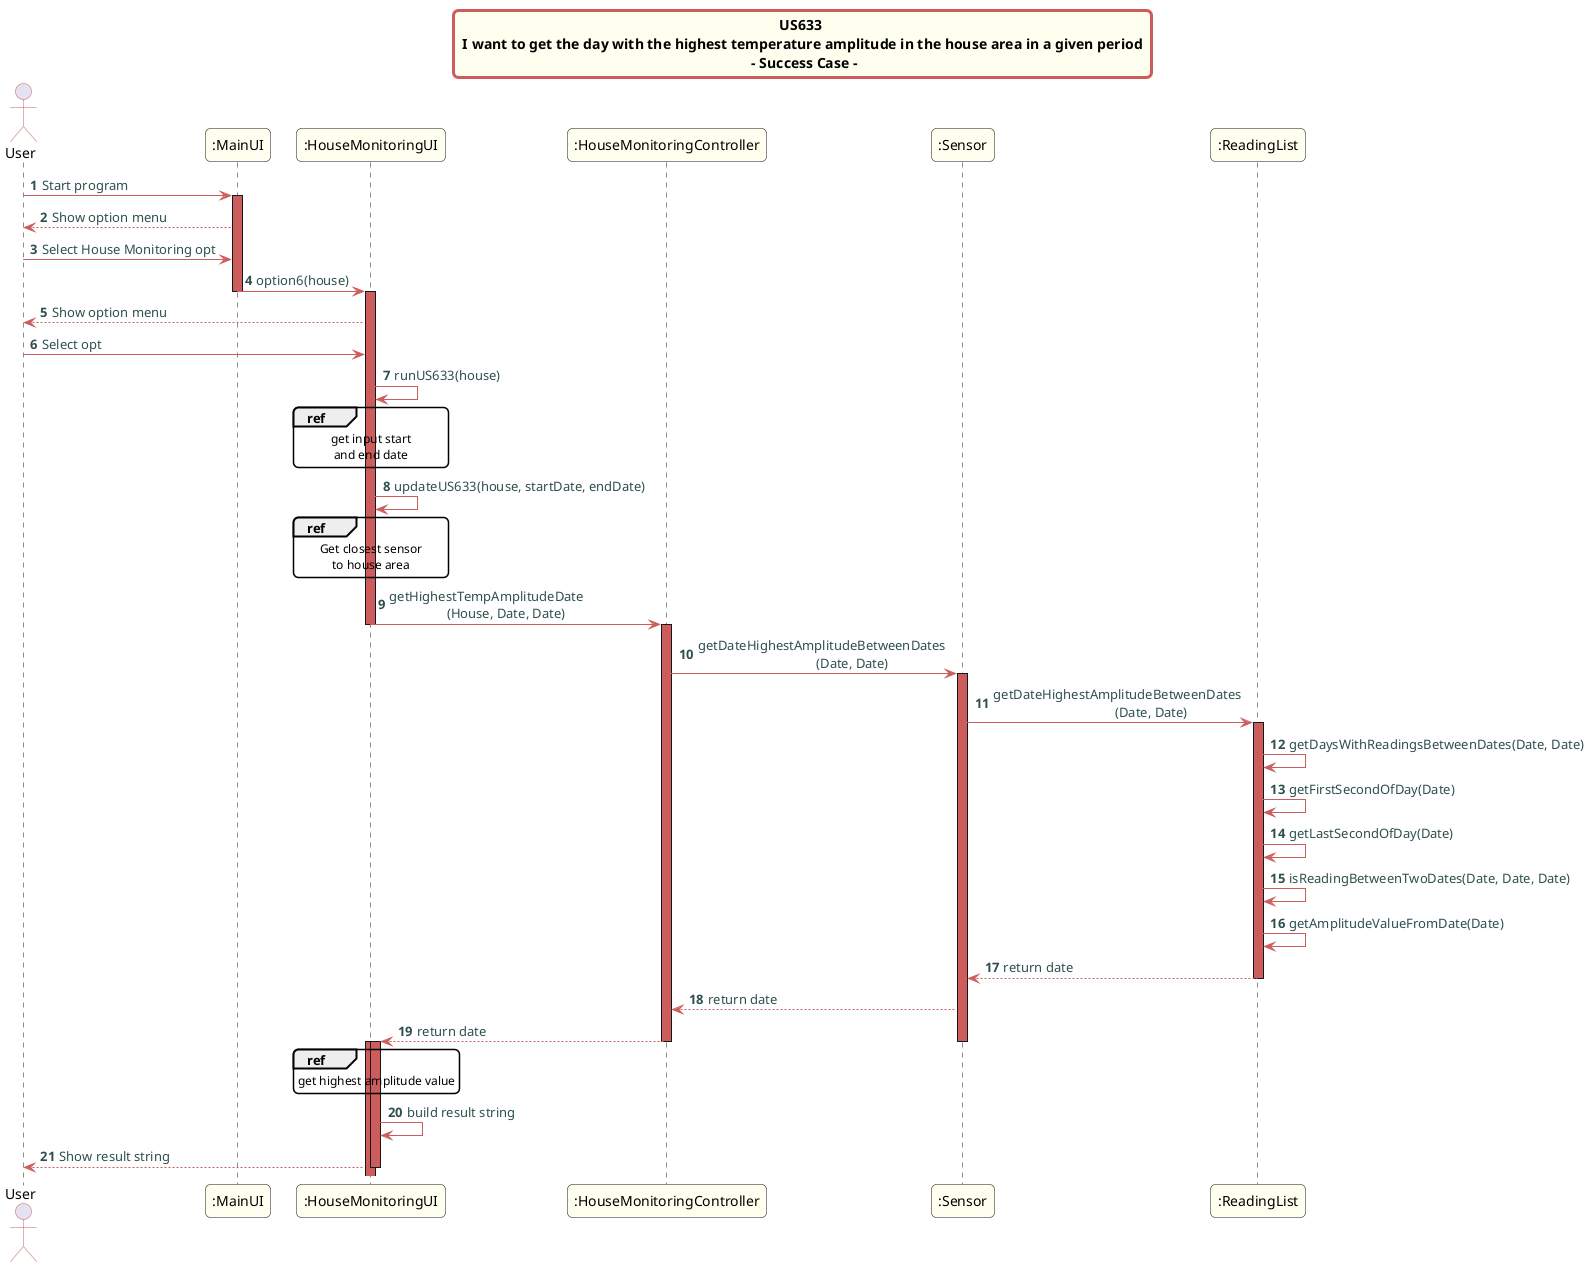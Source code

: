 @startuml
skinparam titleBorderRoundCorner 10
skinparam titleBorderThickness 3
skinparam titleBorderColor indianred
skinparam titleBackgroundColor ivory
skinparam FontName quicksand


skinparam actor {
  BorderColor indianred
  }

skinparam sequence {
  LifeLineBackgroundColor indianred
  ParticipantBackgroundColor ivory
}

skinparam roundcorner 10

skinparam component {
  arrowThickness 1
  ArrowFontName Verdana
  ArrowColor indianred
  ArrowFontColor darkslategrey
}

title US633 \n I want to get the day with the highest temperature amplitude in the house area in a given period \n - Success Case -

autonumber

actor User

User -> ":MainUI": Start program
activate ":MainUI"

":MainUI" --> User: Show option menu
User-> ":MainUI": Select House Monitoring opt
":MainUI" -> ":HouseMonitoringUI": option6(house)
deactivate ":MainUI"
activate ":HouseMonitoringUI"
":HouseMonitoringUI" --> User: Show option menu
User -> ":HouseMonitoringUI": Select opt
":HouseMonitoringUI" -> ":HouseMonitoringUI": runUS633(house)

ref over ":HouseMonitoringUI"
get input start
and end date
end ref

":HouseMonitoringUI" -> ":HouseMonitoringUI": updateUS633(house, startDate, endDate)
ref over ":HouseMonitoringUI"
Get closest sensor
to house area
end ref

":HouseMonitoringUI" -> ":HouseMonitoringController": getHighestTempAmplitudeDate\n                 (House, Date, Date)
deactivate ":HouseMonitoringUI"
activate ":HouseMonitoringController"
":HouseMonitoringController" -> ":Sensor": getDateHighestAmplitudeBetweenDates\n                                   (Date, Date)

activate ":Sensor"

":Sensor" -> ":ReadingList": getDateHighestAmplitudeBetweenDates\n                                    (Date, Date)
activate ":ReadingList"

":ReadingList"->":ReadingList": getDaysWithReadingsBetweenDates(Date, Date)
":ReadingList"->":ReadingList": getFirstSecondOfDay(Date)
":ReadingList"->":ReadingList": getLastSecondOfDay(Date)
":ReadingList"->":ReadingList": isReadingBetweenTwoDates(Date, Date, Date)
":ReadingList"->":ReadingList": getAmplitudeValueFromDate(Date)
":ReadingList" --> ":Sensor": return date
deactivate ":ReadingList"
":Sensor" --> ":HouseMonitoringController": return date
":HouseMonitoringController" --> ":HouseMonitoringUI": return date
deactivate ":Sensor"
deactivate ":HouseMonitoringController"
activate ":HouseMonitoringUI"

ref over ":HouseMonitoringUI"
get highest amplitude value
end ref

deactivate ":HouseMonitoringController"
activate ":HouseMonitoringUI"

":HouseMonitoringUI" -> ":HouseMonitoringUI": build result string

":HouseMonitoringUI" --> User: Show result string
deactivate ":HouseMonitoringUI"

deactivate ":MainUI"


@enduml
